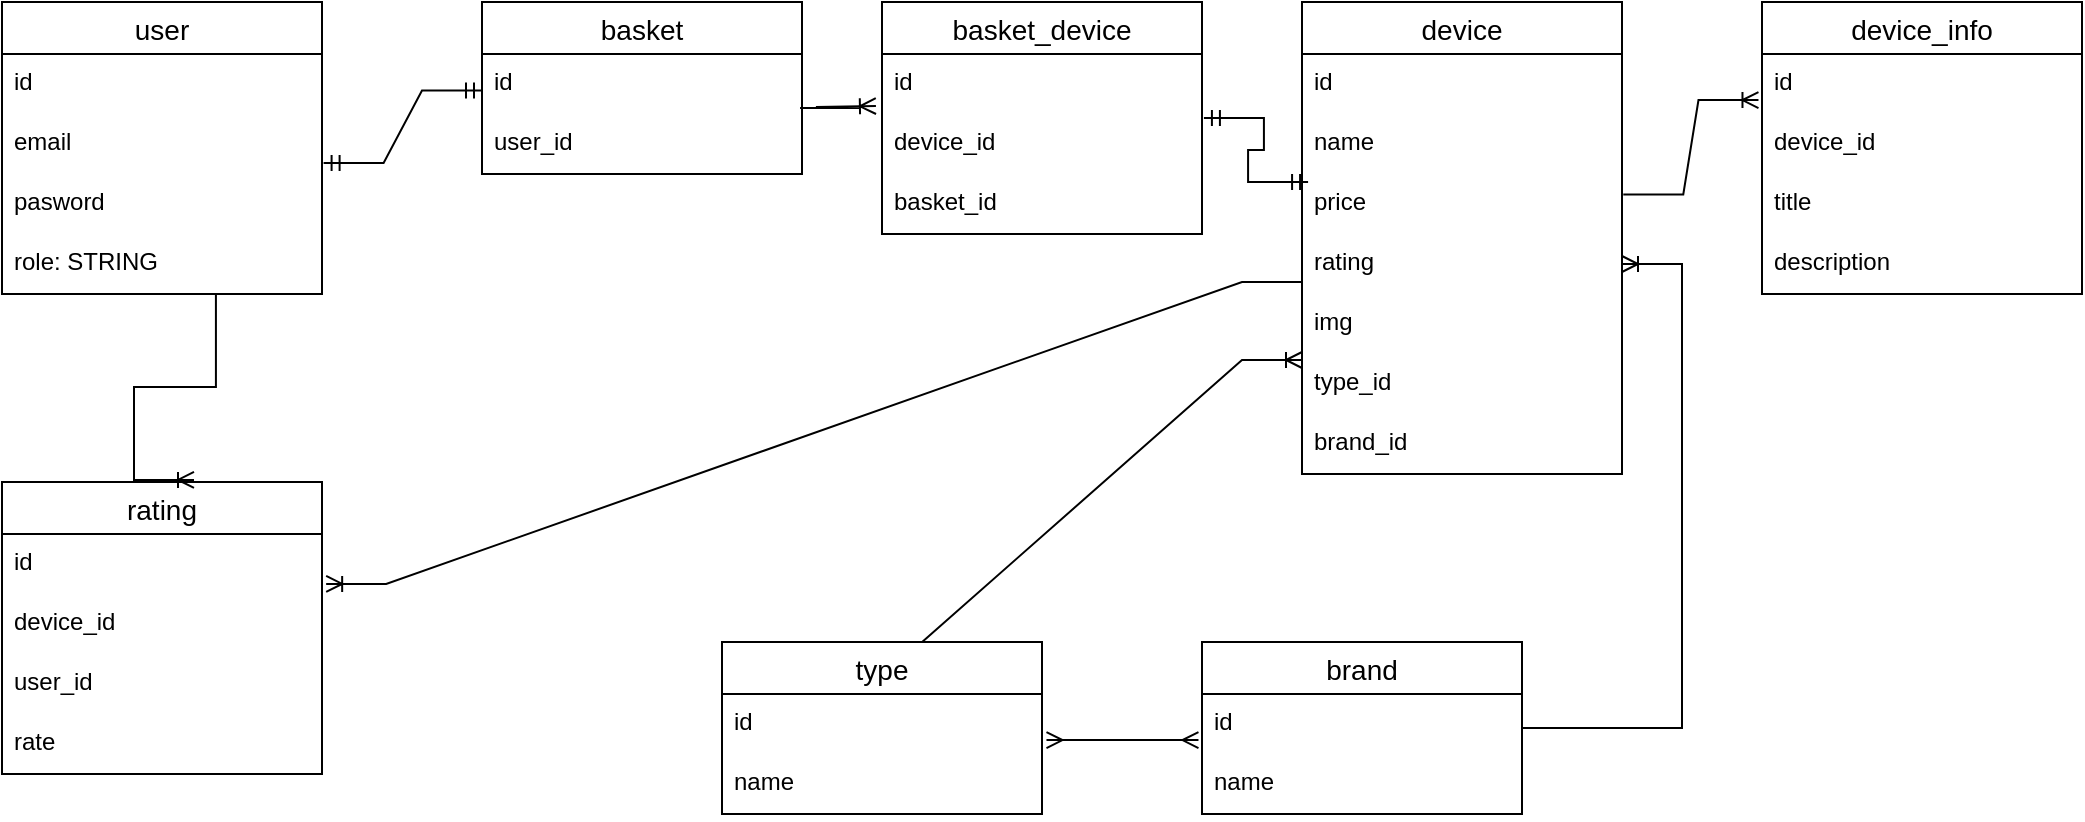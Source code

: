 <mxfile version="25.0.3">
  <diagram name="Page-1" id="3hcvfp_MqVtnruhLOyhs">
    <mxGraphModel dx="1434" dy="839" grid="1" gridSize="10" guides="1" tooltips="1" connect="1" arrows="1" fold="1" page="1" pageScale="1" pageWidth="850" pageHeight="1100" math="0" shadow="0">
      <root>
        <mxCell id="0" />
        <mxCell id="1" parent="0" />
        <mxCell id="6cjGBN1CyYZq0zp4YTsS-1" value="user" style="swimlane;fontStyle=0;childLayout=stackLayout;horizontal=1;startSize=26;horizontalStack=0;resizeParent=1;resizeParentMax=0;resizeLast=0;collapsible=1;marginBottom=0;align=center;fontSize=14;" parent="1" vertex="1">
          <mxGeometry x="40" y="200" width="160" height="146" as="geometry" />
        </mxCell>
        <mxCell id="6cjGBN1CyYZq0zp4YTsS-2" value="id" style="text;strokeColor=none;fillColor=none;spacingLeft=4;spacingRight=4;overflow=hidden;rotatable=0;points=[[0,0.5],[1,0.5]];portConstraint=eastwest;fontSize=12;whiteSpace=wrap;html=1;" parent="6cjGBN1CyYZq0zp4YTsS-1" vertex="1">
          <mxGeometry y="26" width="160" height="30" as="geometry" />
        </mxCell>
        <mxCell id="6cjGBN1CyYZq0zp4YTsS-3" value="email" style="text;strokeColor=none;fillColor=none;spacingLeft=4;spacingRight=4;overflow=hidden;rotatable=0;points=[[0,0.5],[1,0.5]];portConstraint=eastwest;fontSize=12;whiteSpace=wrap;html=1;" parent="6cjGBN1CyYZq0zp4YTsS-1" vertex="1">
          <mxGeometry y="56" width="160" height="30" as="geometry" />
        </mxCell>
        <mxCell id="6cjGBN1CyYZq0zp4YTsS-4" value="pasword" style="text;strokeColor=none;fillColor=none;spacingLeft=4;spacingRight=4;overflow=hidden;rotatable=0;points=[[0,0.5],[1,0.5]];portConstraint=eastwest;fontSize=12;whiteSpace=wrap;html=1;" parent="6cjGBN1CyYZq0zp4YTsS-1" vertex="1">
          <mxGeometry y="86" width="160" height="30" as="geometry" />
        </mxCell>
        <mxCell id="6cjGBN1CyYZq0zp4YTsS-5" value="role: STRING" style="text;strokeColor=none;fillColor=none;spacingLeft=4;spacingRight=4;overflow=hidden;rotatable=0;points=[[0,0.5],[1,0.5]];portConstraint=eastwest;fontSize=12;whiteSpace=wrap;html=1;" parent="6cjGBN1CyYZq0zp4YTsS-1" vertex="1">
          <mxGeometry y="116" width="160" height="30" as="geometry" />
        </mxCell>
        <mxCell id="6cjGBN1CyYZq0zp4YTsS-6" value="basket" style="swimlane;fontStyle=0;childLayout=stackLayout;horizontal=1;startSize=26;horizontalStack=0;resizeParent=1;resizeParentMax=0;resizeLast=0;collapsible=1;marginBottom=0;align=center;fontSize=14;" parent="1" vertex="1">
          <mxGeometry x="280" y="200" width="160" height="86" as="geometry" />
        </mxCell>
        <mxCell id="6cjGBN1CyYZq0zp4YTsS-7" value="id" style="text;strokeColor=none;fillColor=none;spacingLeft=4;spacingRight=4;overflow=hidden;rotatable=0;points=[[0,0.5],[1,0.5]];portConstraint=eastwest;fontSize=12;whiteSpace=wrap;html=1;" parent="6cjGBN1CyYZq0zp4YTsS-6" vertex="1">
          <mxGeometry y="26" width="160" height="30" as="geometry" />
        </mxCell>
        <mxCell id="6cjGBN1CyYZq0zp4YTsS-8" value="user_id" style="text;strokeColor=none;fillColor=none;spacingLeft=4;spacingRight=4;overflow=hidden;rotatable=0;points=[[0,0.5],[1,0.5]];portConstraint=eastwest;fontSize=12;whiteSpace=wrap;html=1;" parent="6cjGBN1CyYZq0zp4YTsS-6" vertex="1">
          <mxGeometry y="56" width="160" height="30" as="geometry" />
        </mxCell>
        <mxCell id="6cjGBN1CyYZq0zp4YTsS-11" value="" style="edgeStyle=entityRelationEdgeStyle;fontSize=12;html=1;endArrow=ERmandOne;startArrow=ERmandOne;rounded=0;entryX=0;entryY=0.25;entryDx=0;entryDy=0;exitX=1.005;exitY=0.815;exitDx=0;exitDy=0;exitPerimeter=0;" parent="1" source="6cjGBN1CyYZq0zp4YTsS-3" edge="1">
          <mxGeometry width="100" height="100" relative="1" as="geometry">
            <mxPoint x="193.04" y="241.74" as="sourcePoint" />
            <mxPoint x="280" y="244.26" as="targetPoint" />
          </mxGeometry>
        </mxCell>
        <mxCell id="6cjGBN1CyYZq0zp4YTsS-12" value="device" style="swimlane;fontStyle=0;childLayout=stackLayout;horizontal=1;startSize=26;horizontalStack=0;resizeParent=1;resizeParentMax=0;resizeLast=0;collapsible=1;marginBottom=0;align=center;fontSize=14;" parent="1" vertex="1">
          <mxGeometry x="690" y="200" width="160" height="236" as="geometry" />
        </mxCell>
        <mxCell id="6cjGBN1CyYZq0zp4YTsS-13" value="id" style="text;strokeColor=none;fillColor=none;spacingLeft=4;spacingRight=4;overflow=hidden;rotatable=0;points=[[0,0.5],[1,0.5]];portConstraint=eastwest;fontSize=12;whiteSpace=wrap;html=1;" parent="6cjGBN1CyYZq0zp4YTsS-12" vertex="1">
          <mxGeometry y="26" width="160" height="30" as="geometry" />
        </mxCell>
        <mxCell id="6cjGBN1CyYZq0zp4YTsS-14" value="name" style="text;strokeColor=none;fillColor=none;spacingLeft=4;spacingRight=4;overflow=hidden;rotatable=0;points=[[0,0.5],[1,0.5]];portConstraint=eastwest;fontSize=12;whiteSpace=wrap;html=1;" parent="6cjGBN1CyYZq0zp4YTsS-12" vertex="1">
          <mxGeometry y="56" width="160" height="30" as="geometry" />
        </mxCell>
        <mxCell id="6cjGBN1CyYZq0zp4YTsS-15" value="price" style="text;strokeColor=none;fillColor=none;spacingLeft=4;spacingRight=4;overflow=hidden;rotatable=0;points=[[0,0.5],[1,0.5]];portConstraint=eastwest;fontSize=12;whiteSpace=wrap;html=1;" parent="6cjGBN1CyYZq0zp4YTsS-12" vertex="1">
          <mxGeometry y="86" width="160" height="30" as="geometry" />
        </mxCell>
        <mxCell id="6cjGBN1CyYZq0zp4YTsS-16" value="rating" style="text;strokeColor=none;fillColor=none;spacingLeft=4;spacingRight=4;overflow=hidden;rotatable=0;points=[[0,0.5],[1,0.5]];portConstraint=eastwest;fontSize=12;whiteSpace=wrap;html=1;" parent="6cjGBN1CyYZq0zp4YTsS-12" vertex="1">
          <mxGeometry y="116" width="160" height="30" as="geometry" />
        </mxCell>
        <mxCell id="6cjGBN1CyYZq0zp4YTsS-17" value="img" style="text;strokeColor=none;fillColor=none;spacingLeft=4;spacingRight=4;overflow=hidden;rotatable=0;points=[[0,0.5],[1,0.5]];portConstraint=eastwest;fontSize=12;whiteSpace=wrap;html=1;" parent="6cjGBN1CyYZq0zp4YTsS-12" vertex="1">
          <mxGeometry y="146" width="160" height="30" as="geometry" />
        </mxCell>
        <mxCell id="6cjGBN1CyYZq0zp4YTsS-18" value="type_id" style="text;strokeColor=none;fillColor=none;spacingLeft=4;spacingRight=4;overflow=hidden;rotatable=0;points=[[0,0.5],[1,0.5]];portConstraint=eastwest;fontSize=12;whiteSpace=wrap;html=1;" parent="6cjGBN1CyYZq0zp4YTsS-12" vertex="1">
          <mxGeometry y="176" width="160" height="30" as="geometry" />
        </mxCell>
        <mxCell id="6cjGBN1CyYZq0zp4YTsS-19" value="brand_id" style="text;strokeColor=none;fillColor=none;spacingLeft=4;spacingRight=4;overflow=hidden;rotatable=0;points=[[0,0.5],[1,0.5]];portConstraint=eastwest;fontSize=12;whiteSpace=wrap;html=1;" parent="6cjGBN1CyYZq0zp4YTsS-12" vertex="1">
          <mxGeometry y="206" width="160" height="30" as="geometry" />
        </mxCell>
        <mxCell id="6cjGBN1CyYZq0zp4YTsS-20" value="type" style="swimlane;fontStyle=0;childLayout=stackLayout;horizontal=1;startSize=26;horizontalStack=0;resizeParent=1;resizeParentMax=0;resizeLast=0;collapsible=1;marginBottom=0;align=center;fontSize=14;" parent="1" vertex="1">
          <mxGeometry x="400" y="520" width="160" height="86" as="geometry" />
        </mxCell>
        <mxCell id="6cjGBN1CyYZq0zp4YTsS-21" value="id" style="text;strokeColor=none;fillColor=none;spacingLeft=4;spacingRight=4;overflow=hidden;rotatable=0;points=[[0,0.5],[1,0.5]];portConstraint=eastwest;fontSize=12;whiteSpace=wrap;html=1;" parent="6cjGBN1CyYZq0zp4YTsS-20" vertex="1">
          <mxGeometry y="26" width="160" height="30" as="geometry" />
        </mxCell>
        <mxCell id="6cjGBN1CyYZq0zp4YTsS-22" value="name" style="text;strokeColor=none;fillColor=none;spacingLeft=4;spacingRight=4;overflow=hidden;rotatable=0;points=[[0,0.5],[1,0.5]];portConstraint=eastwest;fontSize=12;whiteSpace=wrap;html=1;" parent="6cjGBN1CyYZq0zp4YTsS-20" vertex="1">
          <mxGeometry y="56" width="160" height="30" as="geometry" />
        </mxCell>
        <mxCell id="6cjGBN1CyYZq0zp4YTsS-24" value="brand" style="swimlane;fontStyle=0;childLayout=stackLayout;horizontal=1;startSize=26;horizontalStack=0;resizeParent=1;resizeParentMax=0;resizeLast=0;collapsible=1;marginBottom=0;align=center;fontSize=14;" parent="1" vertex="1">
          <mxGeometry x="640" y="520" width="160" height="86" as="geometry" />
        </mxCell>
        <mxCell id="6cjGBN1CyYZq0zp4YTsS-25" value="id" style="text;strokeColor=none;fillColor=none;spacingLeft=4;spacingRight=4;overflow=hidden;rotatable=0;points=[[0,0.5],[1,0.5]];portConstraint=eastwest;fontSize=12;whiteSpace=wrap;html=1;" parent="6cjGBN1CyYZq0zp4YTsS-24" vertex="1">
          <mxGeometry y="26" width="160" height="30" as="geometry" />
        </mxCell>
        <mxCell id="6cjGBN1CyYZq0zp4YTsS-26" value="name" style="text;strokeColor=none;fillColor=none;spacingLeft=4;spacingRight=4;overflow=hidden;rotatable=0;points=[[0,0.5],[1,0.5]];portConstraint=eastwest;fontSize=12;whiteSpace=wrap;html=1;" parent="6cjGBN1CyYZq0zp4YTsS-24" vertex="1">
          <mxGeometry y="56" width="160" height="30" as="geometry" />
        </mxCell>
        <mxCell id="6cjGBN1CyYZq0zp4YTsS-28" value="" style="edgeStyle=entityRelationEdgeStyle;fontSize=12;html=1;endArrow=ERoneToMany;rounded=0;exitX=0.438;exitY=0;exitDx=0;exitDy=0;exitPerimeter=0;entryX=0;entryY=1.1;entryDx=0;entryDy=0;entryPerimeter=0;" parent="1" source="6cjGBN1CyYZq0zp4YTsS-20" target="6cjGBN1CyYZq0zp4YTsS-17" edge="1">
          <mxGeometry width="100" height="100" relative="1" as="geometry">
            <mxPoint x="490" y="500" as="sourcePoint" />
            <mxPoint x="590" y="400" as="targetPoint" />
          </mxGeometry>
        </mxCell>
        <mxCell id="6cjGBN1CyYZq0zp4YTsS-29" value="" style="edgeStyle=entityRelationEdgeStyle;fontSize=12;html=1;endArrow=ERoneToMany;rounded=0;" parent="1" source="6cjGBN1CyYZq0zp4YTsS-24" target="6cjGBN1CyYZq0zp4YTsS-16" edge="1">
          <mxGeometry width="100" height="100" relative="1" as="geometry">
            <mxPoint x="600" y="500" as="sourcePoint" />
            <mxPoint x="680" y="440" as="targetPoint" />
            <Array as="points">
              <mxPoint x="740" y="522.5" />
              <mxPoint x="760" y="552.5" />
            </Array>
          </mxGeometry>
        </mxCell>
        <mxCell id="6cjGBN1CyYZq0zp4YTsS-31" value="" style="edgeStyle=entityRelationEdgeStyle;fontSize=12;html=1;endArrow=ERmany;startArrow=ERmany;rounded=0;entryX=-0.011;entryY=0.767;entryDx=0;entryDy=0;entryPerimeter=0;exitX=1.014;exitY=0.767;exitDx=0;exitDy=0;exitPerimeter=0;" parent="1" source="6cjGBN1CyYZq0zp4YTsS-21" target="6cjGBN1CyYZq0zp4YTsS-25" edge="1">
          <mxGeometry width="100" height="100" relative="1" as="geometry">
            <mxPoint x="550" y="550" as="sourcePoint" />
            <mxPoint x="659.84" y="605.4" as="targetPoint" />
          </mxGeometry>
        </mxCell>
        <mxCell id="6cjGBN1CyYZq0zp4YTsS-32" value="device_info" style="swimlane;fontStyle=0;childLayout=stackLayout;horizontal=1;startSize=26;horizontalStack=0;resizeParent=1;resizeParentMax=0;resizeLast=0;collapsible=1;marginBottom=0;align=center;fontSize=14;" parent="1" vertex="1">
          <mxGeometry x="920" y="200" width="160" height="146" as="geometry" />
        </mxCell>
        <mxCell id="6cjGBN1CyYZq0zp4YTsS-33" value="id" style="text;strokeColor=none;fillColor=none;spacingLeft=4;spacingRight=4;overflow=hidden;rotatable=0;points=[[0,0.5],[1,0.5]];portConstraint=eastwest;fontSize=12;whiteSpace=wrap;html=1;" parent="6cjGBN1CyYZq0zp4YTsS-32" vertex="1">
          <mxGeometry y="26" width="160" height="30" as="geometry" />
        </mxCell>
        <mxCell id="6cjGBN1CyYZq0zp4YTsS-34" value="device_id" style="text;strokeColor=none;fillColor=none;spacingLeft=4;spacingRight=4;overflow=hidden;rotatable=0;points=[[0,0.5],[1,0.5]];portConstraint=eastwest;fontSize=12;whiteSpace=wrap;html=1;" parent="6cjGBN1CyYZq0zp4YTsS-32" vertex="1">
          <mxGeometry y="56" width="160" height="30" as="geometry" />
        </mxCell>
        <mxCell id="SHkGzU8_8fGErGitA5Jv-1" value="title" style="text;strokeColor=none;fillColor=none;spacingLeft=4;spacingRight=4;overflow=hidden;rotatable=0;points=[[0,0.5],[1,0.5]];portConstraint=eastwest;fontSize=12;whiteSpace=wrap;html=1;" parent="6cjGBN1CyYZq0zp4YTsS-32" vertex="1">
          <mxGeometry y="86" width="160" height="30" as="geometry" />
        </mxCell>
        <mxCell id="SHkGzU8_8fGErGitA5Jv-2" value="description" style="text;strokeColor=none;fillColor=none;spacingLeft=4;spacingRight=4;overflow=hidden;rotatable=0;points=[[0,0.5],[1,0.5]];portConstraint=eastwest;fontSize=12;whiteSpace=wrap;html=1;" parent="6cjGBN1CyYZq0zp4YTsS-32" vertex="1">
          <mxGeometry y="116" width="160" height="30" as="geometry" />
        </mxCell>
        <mxCell id="6cjGBN1CyYZq0zp4YTsS-36" value="" style="edgeStyle=entityRelationEdgeStyle;fontSize=12;html=1;endArrow=ERoneToMany;rounded=0;exitX=1.004;exitY=0.34;exitDx=0;exitDy=0;exitPerimeter=0;entryX=-0.011;entryY=0.767;entryDx=0;entryDy=0;entryPerimeter=0;" parent="1" source="6cjGBN1CyYZq0zp4YTsS-15" target="6cjGBN1CyYZq0zp4YTsS-33" edge="1">
          <mxGeometry width="100" height="100" relative="1" as="geometry">
            <mxPoint x="850" y="520" as="sourcePoint" />
            <mxPoint x="950" y="420" as="targetPoint" />
          </mxGeometry>
        </mxCell>
        <mxCell id="SHkGzU8_8fGErGitA5Jv-3" value="basket_device" style="swimlane;fontStyle=0;childLayout=stackLayout;horizontal=1;startSize=26;horizontalStack=0;resizeParent=1;resizeParentMax=0;resizeLast=0;collapsible=1;marginBottom=0;align=center;fontSize=14;" parent="1" vertex="1">
          <mxGeometry x="480" y="200" width="160" height="116" as="geometry" />
        </mxCell>
        <mxCell id="SHkGzU8_8fGErGitA5Jv-4" value="id" style="text;strokeColor=none;fillColor=none;spacingLeft=4;spacingRight=4;overflow=hidden;rotatable=0;points=[[0,0.5],[1,0.5]];portConstraint=eastwest;fontSize=12;whiteSpace=wrap;html=1;" parent="SHkGzU8_8fGErGitA5Jv-3" vertex="1">
          <mxGeometry y="26" width="160" height="30" as="geometry" />
        </mxCell>
        <mxCell id="SHkGzU8_8fGErGitA5Jv-5" value="device_id" style="text;strokeColor=none;fillColor=none;spacingLeft=4;spacingRight=4;overflow=hidden;rotatable=0;points=[[0,0.5],[1,0.5]];portConstraint=eastwest;fontSize=12;whiteSpace=wrap;html=1;" parent="SHkGzU8_8fGErGitA5Jv-3" vertex="1">
          <mxGeometry y="56" width="160" height="30" as="geometry" />
        </mxCell>
        <mxCell id="SHkGzU8_8fGErGitA5Jv-6" value="basket_id" style="text;strokeColor=none;fillColor=none;spacingLeft=4;spacingRight=4;overflow=hidden;rotatable=0;points=[[0,0.5],[1,0.5]];portConstraint=eastwest;fontSize=12;whiteSpace=wrap;html=1;" parent="SHkGzU8_8fGErGitA5Jv-3" vertex="1">
          <mxGeometry y="86" width="160" height="30" as="geometry" />
        </mxCell>
        <mxCell id="SHkGzU8_8fGErGitA5Jv-7" value="" style="edgeStyle=entityRelationEdgeStyle;fontSize=12;html=1;endArrow=ERoneToMany;rounded=0;exitX=0.994;exitY=-0.1;exitDx=0;exitDy=0;exitPerimeter=0;entryX=-0.019;entryY=0.867;entryDx=0;entryDy=0;entryPerimeter=0;" parent="1" source="6cjGBN1CyYZq0zp4YTsS-8" target="SHkGzU8_8fGErGitA5Jv-4" edge="1">
          <mxGeometry width="100" height="100" relative="1" as="geometry">
            <mxPoint x="560" y="460" as="sourcePoint" />
            <mxPoint x="660" y="360" as="targetPoint" />
          </mxGeometry>
        </mxCell>
        <mxCell id="SHkGzU8_8fGErGitA5Jv-8" value="" style="edgeStyle=entityRelationEdgeStyle;fontSize=12;html=1;endArrow=ERmandOne;startArrow=ERmandOne;rounded=0;entryX=0.019;entryY=0.133;entryDx=0;entryDy=0;entryPerimeter=0;exitX=1.006;exitY=0.067;exitDx=0;exitDy=0;exitPerimeter=0;" parent="1" source="SHkGzU8_8fGErGitA5Jv-5" target="6cjGBN1CyYZq0zp4YTsS-15" edge="1">
          <mxGeometry width="100" height="100" relative="1" as="geometry">
            <mxPoint x="560" y="460" as="sourcePoint" />
            <mxPoint x="660" y="320" as="targetPoint" />
          </mxGeometry>
        </mxCell>
        <mxCell id="SHkGzU8_8fGErGitA5Jv-9" value="rating" style="swimlane;fontStyle=0;childLayout=stackLayout;horizontal=1;startSize=26;horizontalStack=0;resizeParent=1;resizeParentMax=0;resizeLast=0;collapsible=1;marginBottom=0;align=center;fontSize=14;" parent="1" vertex="1">
          <mxGeometry x="40" y="440" width="160" height="146" as="geometry" />
        </mxCell>
        <mxCell id="SHkGzU8_8fGErGitA5Jv-10" value="id" style="text;strokeColor=none;fillColor=none;spacingLeft=4;spacingRight=4;overflow=hidden;rotatable=0;points=[[0,0.5],[1,0.5]];portConstraint=eastwest;fontSize=12;whiteSpace=wrap;html=1;" parent="SHkGzU8_8fGErGitA5Jv-9" vertex="1">
          <mxGeometry y="26" width="160" height="30" as="geometry" />
        </mxCell>
        <mxCell id="SHkGzU8_8fGErGitA5Jv-11" value="device_id" style="text;strokeColor=none;fillColor=none;spacingLeft=4;spacingRight=4;overflow=hidden;rotatable=0;points=[[0,0.5],[1,0.5]];portConstraint=eastwest;fontSize=12;whiteSpace=wrap;html=1;" parent="SHkGzU8_8fGErGitA5Jv-9" vertex="1">
          <mxGeometry y="56" width="160" height="30" as="geometry" />
        </mxCell>
        <mxCell id="SHkGzU8_8fGErGitA5Jv-12" value="user_id" style="text;strokeColor=none;fillColor=none;spacingLeft=4;spacingRight=4;overflow=hidden;rotatable=0;points=[[0,0.5],[1,0.5]];portConstraint=eastwest;fontSize=12;whiteSpace=wrap;html=1;" parent="SHkGzU8_8fGErGitA5Jv-9" vertex="1">
          <mxGeometry y="86" width="160" height="30" as="geometry" />
        </mxCell>
        <mxCell id="SHkGzU8_8fGErGitA5Jv-13" value="rate" style="text;strokeColor=none;fillColor=none;spacingLeft=4;spacingRight=4;overflow=hidden;rotatable=0;points=[[0,0.5],[1,0.5]];portConstraint=eastwest;fontSize=12;whiteSpace=wrap;html=1;" parent="SHkGzU8_8fGErGitA5Jv-9" vertex="1">
          <mxGeometry y="116" width="160" height="30" as="geometry" />
        </mxCell>
        <mxCell id="SHkGzU8_8fGErGitA5Jv-14" value="" style="edgeStyle=entityRelationEdgeStyle;fontSize=12;html=1;endArrow=ERoneToMany;rounded=0;exitX=0.481;exitY=1;exitDx=0;exitDy=0;exitPerimeter=0;entryX=0.6;entryY=-0.007;entryDx=0;entryDy=0;entryPerimeter=0;" parent="1" source="6cjGBN1CyYZq0zp4YTsS-5" target="SHkGzU8_8fGErGitA5Jv-9" edge="1">
          <mxGeometry width="100" height="100" relative="1" as="geometry">
            <mxPoint x="320" y="460" as="sourcePoint" />
            <mxPoint x="420" y="360" as="targetPoint" />
          </mxGeometry>
        </mxCell>
        <mxCell id="SHkGzU8_8fGErGitA5Jv-15" value="" style="edgeStyle=entityRelationEdgeStyle;fontSize=12;html=1;endArrow=ERoneToMany;rounded=0;exitX=0;exitY=0.8;exitDx=0;exitDy=0;exitPerimeter=0;entryX=1.013;entryY=0.833;entryDx=0;entryDy=0;entryPerimeter=0;" parent="1" source="6cjGBN1CyYZq0zp4YTsS-16" target="SHkGzU8_8fGErGitA5Jv-10" edge="1">
          <mxGeometry width="100" height="100" relative="1" as="geometry">
            <mxPoint x="320" y="460" as="sourcePoint" />
            <mxPoint x="420" y="360" as="targetPoint" />
          </mxGeometry>
        </mxCell>
      </root>
    </mxGraphModel>
  </diagram>
</mxfile>
